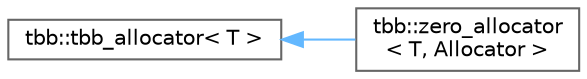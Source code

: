 digraph "类继承关系图"
{
 // LATEX_PDF_SIZE
  bgcolor="transparent";
  edge [fontname=Helvetica,fontsize=10,labelfontname=Helvetica,labelfontsize=10];
  node [fontname=Helvetica,fontsize=10,shape=box,height=0.2,width=0.4];
  rankdir="LR";
  Node0 [id="Node000000",label="tbb::tbb_allocator\< T \>",height=0.2,width=0.4,color="grey40", fillcolor="white", style="filled",URL="$classtbb_1_1tbb__allocator.html",tooltip="Meets \"allocator\" requirements of ISO C++ Standard, Section 20.1.5"];
  Node0 -> Node1 [id="edge7121_Node000000_Node000001",dir="back",color="steelblue1",style="solid",tooltip=" "];
  Node1 [id="Node000001",label="tbb::zero_allocator\l\< T, Allocator \>",height=0.2,width=0.4,color="grey40", fillcolor="white", style="filled",URL="$classtbb_1_1zero__allocator.html",tooltip="Meets \"allocator\" requirements of ISO C++ Standard, Section 20.1.5"];
}
